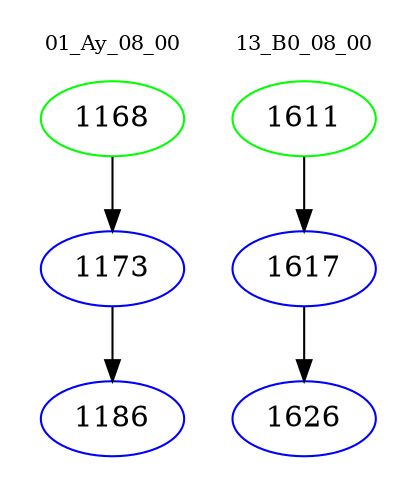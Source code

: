 digraph{
subgraph cluster_0 {
color = white
label = "01_Ay_08_00";
fontsize=10;
T0_1168 [label="1168", color="green"]
T0_1168 -> T0_1173 [color="black"]
T0_1173 [label="1173", color="blue"]
T0_1173 -> T0_1186 [color="black"]
T0_1186 [label="1186", color="blue"]
}
subgraph cluster_1 {
color = white
label = "13_B0_08_00";
fontsize=10;
T1_1611 [label="1611", color="green"]
T1_1611 -> T1_1617 [color="black"]
T1_1617 [label="1617", color="blue"]
T1_1617 -> T1_1626 [color="black"]
T1_1626 [label="1626", color="blue"]
}
}

